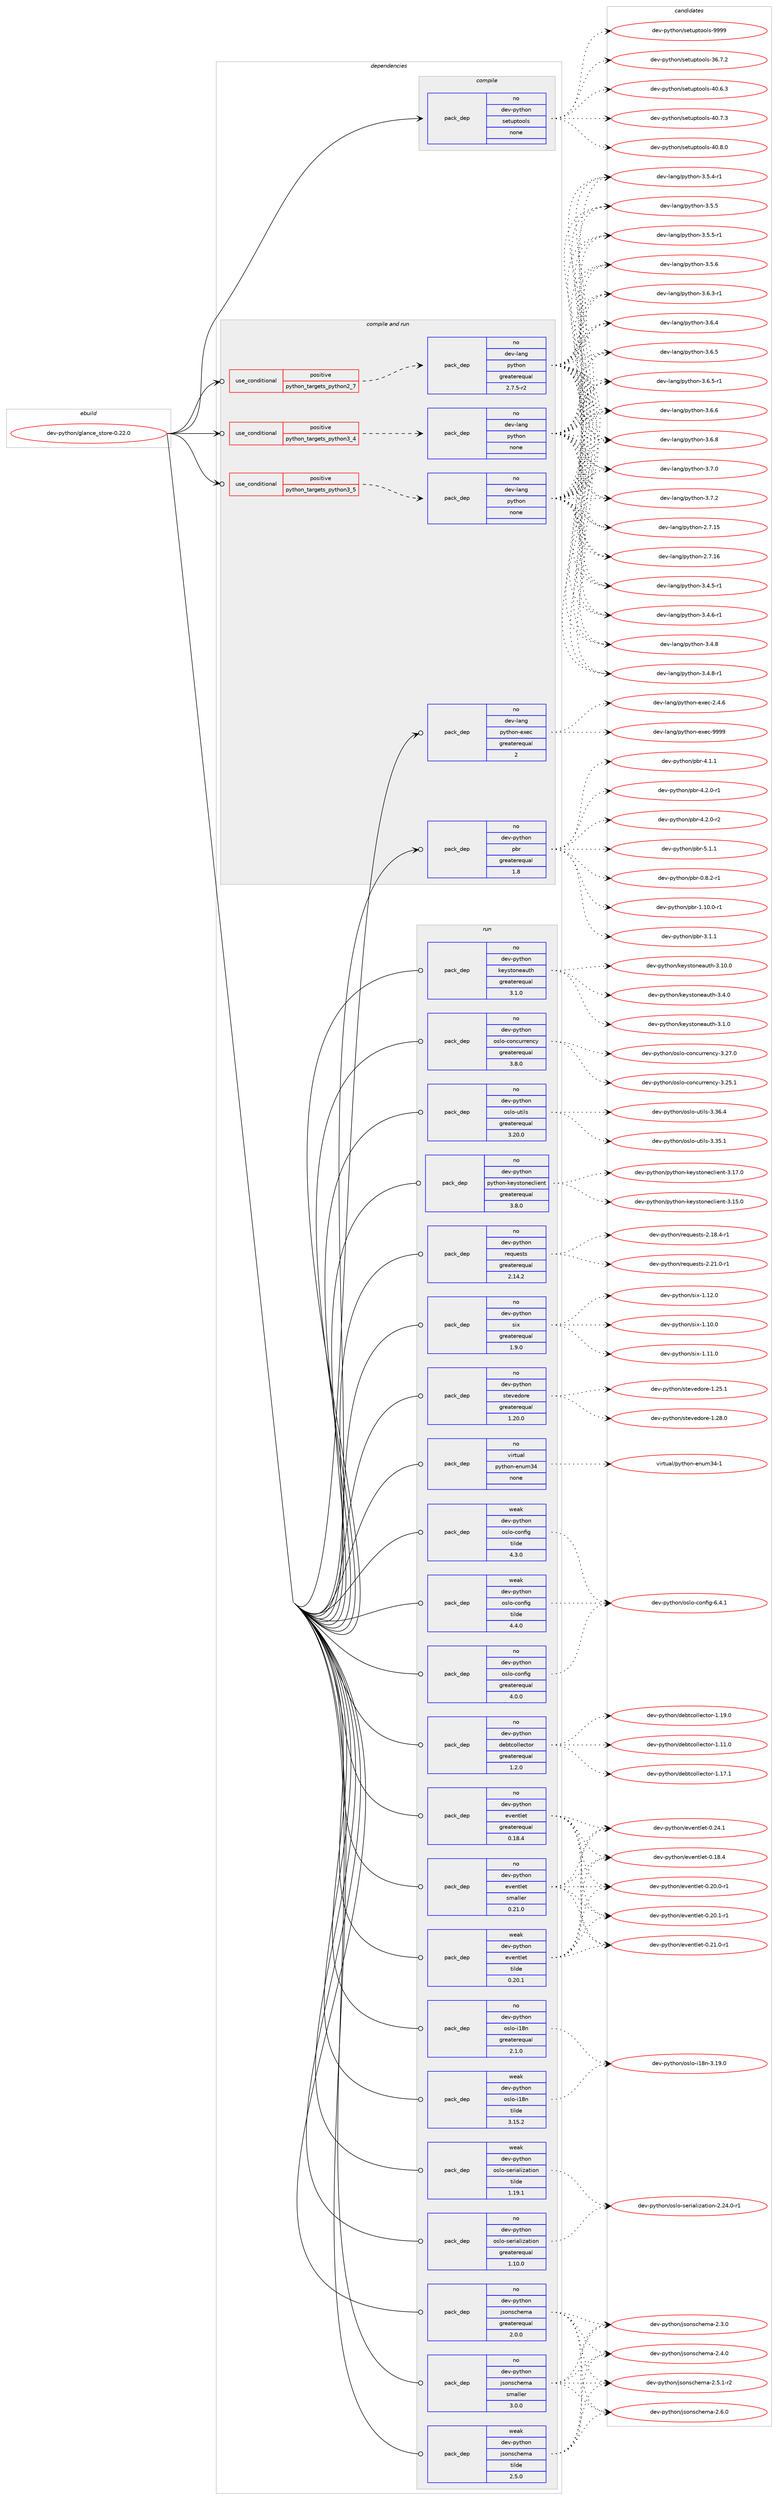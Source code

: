 digraph prolog {

# *************
# Graph options
# *************

newrank=true;
concentrate=true;
compound=true;
graph [rankdir=LR,fontname=Helvetica,fontsize=10,ranksep=1.5];#, ranksep=2.5, nodesep=0.2];
edge  [arrowhead=vee];
node  [fontname=Helvetica,fontsize=10];

# **********
# The ebuild
# **********

subgraph cluster_leftcol {
color=gray;
rank=same;
label=<<i>ebuild</i>>;
id [label="dev-python/glance_store-0.22.0", color=red, width=4, href="../dev-python/glance_store-0.22.0.svg"];
}

# ****************
# The dependencies
# ****************

subgraph cluster_midcol {
color=gray;
label=<<i>dependencies</i>>;
subgraph cluster_compile {
fillcolor="#eeeeee";
style=filled;
label=<<i>compile</i>>;
subgraph pack1013030 {
dependency1411280 [label=<<TABLE BORDER="0" CELLBORDER="1" CELLSPACING="0" CELLPADDING="4" WIDTH="220"><TR><TD ROWSPAN="6" CELLPADDING="30">pack_dep</TD></TR><TR><TD WIDTH="110">no</TD></TR><TR><TD>dev-python</TD></TR><TR><TD>setuptools</TD></TR><TR><TD>none</TD></TR><TR><TD></TD></TR></TABLE>>, shape=none, color=blue];
}
id:e -> dependency1411280:w [weight=20,style="solid",arrowhead="vee"];
}
subgraph cluster_compileandrun {
fillcolor="#eeeeee";
style=filled;
label=<<i>compile and run</i>>;
subgraph cond374991 {
dependency1411281 [label=<<TABLE BORDER="0" CELLBORDER="1" CELLSPACING="0" CELLPADDING="4"><TR><TD ROWSPAN="3" CELLPADDING="10">use_conditional</TD></TR><TR><TD>positive</TD></TR><TR><TD>python_targets_python2_7</TD></TR></TABLE>>, shape=none, color=red];
subgraph pack1013031 {
dependency1411282 [label=<<TABLE BORDER="0" CELLBORDER="1" CELLSPACING="0" CELLPADDING="4" WIDTH="220"><TR><TD ROWSPAN="6" CELLPADDING="30">pack_dep</TD></TR><TR><TD WIDTH="110">no</TD></TR><TR><TD>dev-lang</TD></TR><TR><TD>python</TD></TR><TR><TD>greaterequal</TD></TR><TR><TD>2.7.5-r2</TD></TR></TABLE>>, shape=none, color=blue];
}
dependency1411281:e -> dependency1411282:w [weight=20,style="dashed",arrowhead="vee"];
}
id:e -> dependency1411281:w [weight=20,style="solid",arrowhead="odotvee"];
subgraph cond374992 {
dependency1411283 [label=<<TABLE BORDER="0" CELLBORDER="1" CELLSPACING="0" CELLPADDING="4"><TR><TD ROWSPAN="3" CELLPADDING="10">use_conditional</TD></TR><TR><TD>positive</TD></TR><TR><TD>python_targets_python3_4</TD></TR></TABLE>>, shape=none, color=red];
subgraph pack1013032 {
dependency1411284 [label=<<TABLE BORDER="0" CELLBORDER="1" CELLSPACING="0" CELLPADDING="4" WIDTH="220"><TR><TD ROWSPAN="6" CELLPADDING="30">pack_dep</TD></TR><TR><TD WIDTH="110">no</TD></TR><TR><TD>dev-lang</TD></TR><TR><TD>python</TD></TR><TR><TD>none</TD></TR><TR><TD></TD></TR></TABLE>>, shape=none, color=blue];
}
dependency1411283:e -> dependency1411284:w [weight=20,style="dashed",arrowhead="vee"];
}
id:e -> dependency1411283:w [weight=20,style="solid",arrowhead="odotvee"];
subgraph cond374993 {
dependency1411285 [label=<<TABLE BORDER="0" CELLBORDER="1" CELLSPACING="0" CELLPADDING="4"><TR><TD ROWSPAN="3" CELLPADDING="10">use_conditional</TD></TR><TR><TD>positive</TD></TR><TR><TD>python_targets_python3_5</TD></TR></TABLE>>, shape=none, color=red];
subgraph pack1013033 {
dependency1411286 [label=<<TABLE BORDER="0" CELLBORDER="1" CELLSPACING="0" CELLPADDING="4" WIDTH="220"><TR><TD ROWSPAN="6" CELLPADDING="30">pack_dep</TD></TR><TR><TD WIDTH="110">no</TD></TR><TR><TD>dev-lang</TD></TR><TR><TD>python</TD></TR><TR><TD>none</TD></TR><TR><TD></TD></TR></TABLE>>, shape=none, color=blue];
}
dependency1411285:e -> dependency1411286:w [weight=20,style="dashed",arrowhead="vee"];
}
id:e -> dependency1411285:w [weight=20,style="solid",arrowhead="odotvee"];
subgraph pack1013034 {
dependency1411287 [label=<<TABLE BORDER="0" CELLBORDER="1" CELLSPACING="0" CELLPADDING="4" WIDTH="220"><TR><TD ROWSPAN="6" CELLPADDING="30">pack_dep</TD></TR><TR><TD WIDTH="110">no</TD></TR><TR><TD>dev-lang</TD></TR><TR><TD>python-exec</TD></TR><TR><TD>greaterequal</TD></TR><TR><TD>2</TD></TR></TABLE>>, shape=none, color=blue];
}
id:e -> dependency1411287:w [weight=20,style="solid",arrowhead="odotvee"];
subgraph pack1013035 {
dependency1411288 [label=<<TABLE BORDER="0" CELLBORDER="1" CELLSPACING="0" CELLPADDING="4" WIDTH="220"><TR><TD ROWSPAN="6" CELLPADDING="30">pack_dep</TD></TR><TR><TD WIDTH="110">no</TD></TR><TR><TD>dev-python</TD></TR><TR><TD>pbr</TD></TR><TR><TD>greaterequal</TD></TR><TR><TD>1.8</TD></TR></TABLE>>, shape=none, color=blue];
}
id:e -> dependency1411288:w [weight=20,style="solid",arrowhead="odotvee"];
}
subgraph cluster_run {
fillcolor="#eeeeee";
style=filled;
label=<<i>run</i>>;
subgraph pack1013036 {
dependency1411289 [label=<<TABLE BORDER="0" CELLBORDER="1" CELLSPACING="0" CELLPADDING="4" WIDTH="220"><TR><TD ROWSPAN="6" CELLPADDING="30">pack_dep</TD></TR><TR><TD WIDTH="110">no</TD></TR><TR><TD>dev-python</TD></TR><TR><TD>debtcollector</TD></TR><TR><TD>greaterequal</TD></TR><TR><TD>1.2.0</TD></TR></TABLE>>, shape=none, color=blue];
}
id:e -> dependency1411289:w [weight=20,style="solid",arrowhead="odot"];
subgraph pack1013037 {
dependency1411290 [label=<<TABLE BORDER="0" CELLBORDER="1" CELLSPACING="0" CELLPADDING="4" WIDTH="220"><TR><TD ROWSPAN="6" CELLPADDING="30">pack_dep</TD></TR><TR><TD WIDTH="110">no</TD></TR><TR><TD>dev-python</TD></TR><TR><TD>eventlet</TD></TR><TR><TD>greaterequal</TD></TR><TR><TD>0.18.4</TD></TR></TABLE>>, shape=none, color=blue];
}
id:e -> dependency1411290:w [weight=20,style="solid",arrowhead="odot"];
subgraph pack1013038 {
dependency1411291 [label=<<TABLE BORDER="0" CELLBORDER="1" CELLSPACING="0" CELLPADDING="4" WIDTH="220"><TR><TD ROWSPAN="6" CELLPADDING="30">pack_dep</TD></TR><TR><TD WIDTH="110">no</TD></TR><TR><TD>dev-python</TD></TR><TR><TD>eventlet</TD></TR><TR><TD>smaller</TD></TR><TR><TD>0.21.0</TD></TR></TABLE>>, shape=none, color=blue];
}
id:e -> dependency1411291:w [weight=20,style="solid",arrowhead="odot"];
subgraph pack1013039 {
dependency1411292 [label=<<TABLE BORDER="0" CELLBORDER="1" CELLSPACING="0" CELLPADDING="4" WIDTH="220"><TR><TD ROWSPAN="6" CELLPADDING="30">pack_dep</TD></TR><TR><TD WIDTH="110">no</TD></TR><TR><TD>dev-python</TD></TR><TR><TD>jsonschema</TD></TR><TR><TD>greaterequal</TD></TR><TR><TD>2.0.0</TD></TR></TABLE>>, shape=none, color=blue];
}
id:e -> dependency1411292:w [weight=20,style="solid",arrowhead="odot"];
subgraph pack1013040 {
dependency1411293 [label=<<TABLE BORDER="0" CELLBORDER="1" CELLSPACING="0" CELLPADDING="4" WIDTH="220"><TR><TD ROWSPAN="6" CELLPADDING="30">pack_dep</TD></TR><TR><TD WIDTH="110">no</TD></TR><TR><TD>dev-python</TD></TR><TR><TD>jsonschema</TD></TR><TR><TD>smaller</TD></TR><TR><TD>3.0.0</TD></TR></TABLE>>, shape=none, color=blue];
}
id:e -> dependency1411293:w [weight=20,style="solid",arrowhead="odot"];
subgraph pack1013041 {
dependency1411294 [label=<<TABLE BORDER="0" CELLBORDER="1" CELLSPACING="0" CELLPADDING="4" WIDTH="220"><TR><TD ROWSPAN="6" CELLPADDING="30">pack_dep</TD></TR><TR><TD WIDTH="110">no</TD></TR><TR><TD>dev-python</TD></TR><TR><TD>keystoneauth</TD></TR><TR><TD>greaterequal</TD></TR><TR><TD>3.1.0</TD></TR></TABLE>>, shape=none, color=blue];
}
id:e -> dependency1411294:w [weight=20,style="solid",arrowhead="odot"];
subgraph pack1013042 {
dependency1411295 [label=<<TABLE BORDER="0" CELLBORDER="1" CELLSPACING="0" CELLPADDING="4" WIDTH="220"><TR><TD ROWSPAN="6" CELLPADDING="30">pack_dep</TD></TR><TR><TD WIDTH="110">no</TD></TR><TR><TD>dev-python</TD></TR><TR><TD>oslo-concurrency</TD></TR><TR><TD>greaterequal</TD></TR><TR><TD>3.8.0</TD></TR></TABLE>>, shape=none, color=blue];
}
id:e -> dependency1411295:w [weight=20,style="solid",arrowhead="odot"];
subgraph pack1013043 {
dependency1411296 [label=<<TABLE BORDER="0" CELLBORDER="1" CELLSPACING="0" CELLPADDING="4" WIDTH="220"><TR><TD ROWSPAN="6" CELLPADDING="30">pack_dep</TD></TR><TR><TD WIDTH="110">no</TD></TR><TR><TD>dev-python</TD></TR><TR><TD>oslo-config</TD></TR><TR><TD>greaterequal</TD></TR><TR><TD>4.0.0</TD></TR></TABLE>>, shape=none, color=blue];
}
id:e -> dependency1411296:w [weight=20,style="solid",arrowhead="odot"];
subgraph pack1013044 {
dependency1411297 [label=<<TABLE BORDER="0" CELLBORDER="1" CELLSPACING="0" CELLPADDING="4" WIDTH="220"><TR><TD ROWSPAN="6" CELLPADDING="30">pack_dep</TD></TR><TR><TD WIDTH="110">no</TD></TR><TR><TD>dev-python</TD></TR><TR><TD>oslo-i18n</TD></TR><TR><TD>greaterequal</TD></TR><TR><TD>2.1.0</TD></TR></TABLE>>, shape=none, color=blue];
}
id:e -> dependency1411297:w [weight=20,style="solid",arrowhead="odot"];
subgraph pack1013045 {
dependency1411298 [label=<<TABLE BORDER="0" CELLBORDER="1" CELLSPACING="0" CELLPADDING="4" WIDTH="220"><TR><TD ROWSPAN="6" CELLPADDING="30">pack_dep</TD></TR><TR><TD WIDTH="110">no</TD></TR><TR><TD>dev-python</TD></TR><TR><TD>oslo-serialization</TD></TR><TR><TD>greaterequal</TD></TR><TR><TD>1.10.0</TD></TR></TABLE>>, shape=none, color=blue];
}
id:e -> dependency1411298:w [weight=20,style="solid",arrowhead="odot"];
subgraph pack1013046 {
dependency1411299 [label=<<TABLE BORDER="0" CELLBORDER="1" CELLSPACING="0" CELLPADDING="4" WIDTH="220"><TR><TD ROWSPAN="6" CELLPADDING="30">pack_dep</TD></TR><TR><TD WIDTH="110">no</TD></TR><TR><TD>dev-python</TD></TR><TR><TD>oslo-utils</TD></TR><TR><TD>greaterequal</TD></TR><TR><TD>3.20.0</TD></TR></TABLE>>, shape=none, color=blue];
}
id:e -> dependency1411299:w [weight=20,style="solid",arrowhead="odot"];
subgraph pack1013047 {
dependency1411300 [label=<<TABLE BORDER="0" CELLBORDER="1" CELLSPACING="0" CELLPADDING="4" WIDTH="220"><TR><TD ROWSPAN="6" CELLPADDING="30">pack_dep</TD></TR><TR><TD WIDTH="110">no</TD></TR><TR><TD>dev-python</TD></TR><TR><TD>python-keystoneclient</TD></TR><TR><TD>greaterequal</TD></TR><TR><TD>3.8.0</TD></TR></TABLE>>, shape=none, color=blue];
}
id:e -> dependency1411300:w [weight=20,style="solid",arrowhead="odot"];
subgraph pack1013048 {
dependency1411301 [label=<<TABLE BORDER="0" CELLBORDER="1" CELLSPACING="0" CELLPADDING="4" WIDTH="220"><TR><TD ROWSPAN="6" CELLPADDING="30">pack_dep</TD></TR><TR><TD WIDTH="110">no</TD></TR><TR><TD>dev-python</TD></TR><TR><TD>requests</TD></TR><TR><TD>greaterequal</TD></TR><TR><TD>2.14.2</TD></TR></TABLE>>, shape=none, color=blue];
}
id:e -> dependency1411301:w [weight=20,style="solid",arrowhead="odot"];
subgraph pack1013049 {
dependency1411302 [label=<<TABLE BORDER="0" CELLBORDER="1" CELLSPACING="0" CELLPADDING="4" WIDTH="220"><TR><TD ROWSPAN="6" CELLPADDING="30">pack_dep</TD></TR><TR><TD WIDTH="110">no</TD></TR><TR><TD>dev-python</TD></TR><TR><TD>six</TD></TR><TR><TD>greaterequal</TD></TR><TR><TD>1.9.0</TD></TR></TABLE>>, shape=none, color=blue];
}
id:e -> dependency1411302:w [weight=20,style="solid",arrowhead="odot"];
subgraph pack1013050 {
dependency1411303 [label=<<TABLE BORDER="0" CELLBORDER="1" CELLSPACING="0" CELLPADDING="4" WIDTH="220"><TR><TD ROWSPAN="6" CELLPADDING="30">pack_dep</TD></TR><TR><TD WIDTH="110">no</TD></TR><TR><TD>dev-python</TD></TR><TR><TD>stevedore</TD></TR><TR><TD>greaterequal</TD></TR><TR><TD>1.20.0</TD></TR></TABLE>>, shape=none, color=blue];
}
id:e -> dependency1411303:w [weight=20,style="solid",arrowhead="odot"];
subgraph pack1013051 {
dependency1411304 [label=<<TABLE BORDER="0" CELLBORDER="1" CELLSPACING="0" CELLPADDING="4" WIDTH="220"><TR><TD ROWSPAN="6" CELLPADDING="30">pack_dep</TD></TR><TR><TD WIDTH="110">no</TD></TR><TR><TD>virtual</TD></TR><TR><TD>python-enum34</TD></TR><TR><TD>none</TD></TR><TR><TD></TD></TR></TABLE>>, shape=none, color=blue];
}
id:e -> dependency1411304:w [weight=20,style="solid",arrowhead="odot"];
subgraph pack1013052 {
dependency1411305 [label=<<TABLE BORDER="0" CELLBORDER="1" CELLSPACING="0" CELLPADDING="4" WIDTH="220"><TR><TD ROWSPAN="6" CELLPADDING="30">pack_dep</TD></TR><TR><TD WIDTH="110">weak</TD></TR><TR><TD>dev-python</TD></TR><TR><TD>eventlet</TD></TR><TR><TD>tilde</TD></TR><TR><TD>0.20.1</TD></TR></TABLE>>, shape=none, color=blue];
}
id:e -> dependency1411305:w [weight=20,style="solid",arrowhead="odot"];
subgraph pack1013053 {
dependency1411306 [label=<<TABLE BORDER="0" CELLBORDER="1" CELLSPACING="0" CELLPADDING="4" WIDTH="220"><TR><TD ROWSPAN="6" CELLPADDING="30">pack_dep</TD></TR><TR><TD WIDTH="110">weak</TD></TR><TR><TD>dev-python</TD></TR><TR><TD>jsonschema</TD></TR><TR><TD>tilde</TD></TR><TR><TD>2.5.0</TD></TR></TABLE>>, shape=none, color=blue];
}
id:e -> dependency1411306:w [weight=20,style="solid",arrowhead="odot"];
subgraph pack1013054 {
dependency1411307 [label=<<TABLE BORDER="0" CELLBORDER="1" CELLSPACING="0" CELLPADDING="4" WIDTH="220"><TR><TD ROWSPAN="6" CELLPADDING="30">pack_dep</TD></TR><TR><TD WIDTH="110">weak</TD></TR><TR><TD>dev-python</TD></TR><TR><TD>oslo-config</TD></TR><TR><TD>tilde</TD></TR><TR><TD>4.3.0</TD></TR></TABLE>>, shape=none, color=blue];
}
id:e -> dependency1411307:w [weight=20,style="solid",arrowhead="odot"];
subgraph pack1013055 {
dependency1411308 [label=<<TABLE BORDER="0" CELLBORDER="1" CELLSPACING="0" CELLPADDING="4" WIDTH="220"><TR><TD ROWSPAN="6" CELLPADDING="30">pack_dep</TD></TR><TR><TD WIDTH="110">weak</TD></TR><TR><TD>dev-python</TD></TR><TR><TD>oslo-config</TD></TR><TR><TD>tilde</TD></TR><TR><TD>4.4.0</TD></TR></TABLE>>, shape=none, color=blue];
}
id:e -> dependency1411308:w [weight=20,style="solid",arrowhead="odot"];
subgraph pack1013056 {
dependency1411309 [label=<<TABLE BORDER="0" CELLBORDER="1" CELLSPACING="0" CELLPADDING="4" WIDTH="220"><TR><TD ROWSPAN="6" CELLPADDING="30">pack_dep</TD></TR><TR><TD WIDTH="110">weak</TD></TR><TR><TD>dev-python</TD></TR><TR><TD>oslo-i18n</TD></TR><TR><TD>tilde</TD></TR><TR><TD>3.15.2</TD></TR></TABLE>>, shape=none, color=blue];
}
id:e -> dependency1411309:w [weight=20,style="solid",arrowhead="odot"];
subgraph pack1013057 {
dependency1411310 [label=<<TABLE BORDER="0" CELLBORDER="1" CELLSPACING="0" CELLPADDING="4" WIDTH="220"><TR><TD ROWSPAN="6" CELLPADDING="30">pack_dep</TD></TR><TR><TD WIDTH="110">weak</TD></TR><TR><TD>dev-python</TD></TR><TR><TD>oslo-serialization</TD></TR><TR><TD>tilde</TD></TR><TR><TD>1.19.1</TD></TR></TABLE>>, shape=none, color=blue];
}
id:e -> dependency1411310:w [weight=20,style="solid",arrowhead="odot"];
}
}

# **************
# The candidates
# **************

subgraph cluster_choices {
rank=same;
color=gray;
label=<<i>candidates</i>>;

subgraph choice1013030 {
color=black;
nodesep=1;
choice100101118451121211161041111104711510111611711211611111110811545515446554650 [label="dev-python/setuptools-36.7.2", color=red, width=4,href="../dev-python/setuptools-36.7.2.svg"];
choice100101118451121211161041111104711510111611711211611111110811545524846544651 [label="dev-python/setuptools-40.6.3", color=red, width=4,href="../dev-python/setuptools-40.6.3.svg"];
choice100101118451121211161041111104711510111611711211611111110811545524846554651 [label="dev-python/setuptools-40.7.3", color=red, width=4,href="../dev-python/setuptools-40.7.3.svg"];
choice100101118451121211161041111104711510111611711211611111110811545524846564648 [label="dev-python/setuptools-40.8.0", color=red, width=4,href="../dev-python/setuptools-40.8.0.svg"];
choice10010111845112121116104111110471151011161171121161111111081154557575757 [label="dev-python/setuptools-9999", color=red, width=4,href="../dev-python/setuptools-9999.svg"];
dependency1411280:e -> choice100101118451121211161041111104711510111611711211611111110811545515446554650:w [style=dotted,weight="100"];
dependency1411280:e -> choice100101118451121211161041111104711510111611711211611111110811545524846544651:w [style=dotted,weight="100"];
dependency1411280:e -> choice100101118451121211161041111104711510111611711211611111110811545524846554651:w [style=dotted,weight="100"];
dependency1411280:e -> choice100101118451121211161041111104711510111611711211611111110811545524846564648:w [style=dotted,weight="100"];
dependency1411280:e -> choice10010111845112121116104111110471151011161171121161111111081154557575757:w [style=dotted,weight="100"];
}
subgraph choice1013031 {
color=black;
nodesep=1;
choice10010111845108971101034711212111610411111045504655464953 [label="dev-lang/python-2.7.15", color=red, width=4,href="../dev-lang/python-2.7.15.svg"];
choice10010111845108971101034711212111610411111045504655464954 [label="dev-lang/python-2.7.16", color=red, width=4,href="../dev-lang/python-2.7.16.svg"];
choice1001011184510897110103471121211161041111104551465246534511449 [label="dev-lang/python-3.4.5-r1", color=red, width=4,href="../dev-lang/python-3.4.5-r1.svg"];
choice1001011184510897110103471121211161041111104551465246544511449 [label="dev-lang/python-3.4.6-r1", color=red, width=4,href="../dev-lang/python-3.4.6-r1.svg"];
choice100101118451089711010347112121116104111110455146524656 [label="dev-lang/python-3.4.8", color=red, width=4,href="../dev-lang/python-3.4.8.svg"];
choice1001011184510897110103471121211161041111104551465246564511449 [label="dev-lang/python-3.4.8-r1", color=red, width=4,href="../dev-lang/python-3.4.8-r1.svg"];
choice1001011184510897110103471121211161041111104551465346524511449 [label="dev-lang/python-3.5.4-r1", color=red, width=4,href="../dev-lang/python-3.5.4-r1.svg"];
choice100101118451089711010347112121116104111110455146534653 [label="dev-lang/python-3.5.5", color=red, width=4,href="../dev-lang/python-3.5.5.svg"];
choice1001011184510897110103471121211161041111104551465346534511449 [label="dev-lang/python-3.5.5-r1", color=red, width=4,href="../dev-lang/python-3.5.5-r1.svg"];
choice100101118451089711010347112121116104111110455146534654 [label="dev-lang/python-3.5.6", color=red, width=4,href="../dev-lang/python-3.5.6.svg"];
choice1001011184510897110103471121211161041111104551465446514511449 [label="dev-lang/python-3.6.3-r1", color=red, width=4,href="../dev-lang/python-3.6.3-r1.svg"];
choice100101118451089711010347112121116104111110455146544652 [label="dev-lang/python-3.6.4", color=red, width=4,href="../dev-lang/python-3.6.4.svg"];
choice100101118451089711010347112121116104111110455146544653 [label="dev-lang/python-3.6.5", color=red, width=4,href="../dev-lang/python-3.6.5.svg"];
choice1001011184510897110103471121211161041111104551465446534511449 [label="dev-lang/python-3.6.5-r1", color=red, width=4,href="../dev-lang/python-3.6.5-r1.svg"];
choice100101118451089711010347112121116104111110455146544654 [label="dev-lang/python-3.6.6", color=red, width=4,href="../dev-lang/python-3.6.6.svg"];
choice100101118451089711010347112121116104111110455146544656 [label="dev-lang/python-3.6.8", color=red, width=4,href="../dev-lang/python-3.6.8.svg"];
choice100101118451089711010347112121116104111110455146554648 [label="dev-lang/python-3.7.0", color=red, width=4,href="../dev-lang/python-3.7.0.svg"];
choice100101118451089711010347112121116104111110455146554650 [label="dev-lang/python-3.7.2", color=red, width=4,href="../dev-lang/python-3.7.2.svg"];
dependency1411282:e -> choice10010111845108971101034711212111610411111045504655464953:w [style=dotted,weight="100"];
dependency1411282:e -> choice10010111845108971101034711212111610411111045504655464954:w [style=dotted,weight="100"];
dependency1411282:e -> choice1001011184510897110103471121211161041111104551465246534511449:w [style=dotted,weight="100"];
dependency1411282:e -> choice1001011184510897110103471121211161041111104551465246544511449:w [style=dotted,weight="100"];
dependency1411282:e -> choice100101118451089711010347112121116104111110455146524656:w [style=dotted,weight="100"];
dependency1411282:e -> choice1001011184510897110103471121211161041111104551465246564511449:w [style=dotted,weight="100"];
dependency1411282:e -> choice1001011184510897110103471121211161041111104551465346524511449:w [style=dotted,weight="100"];
dependency1411282:e -> choice100101118451089711010347112121116104111110455146534653:w [style=dotted,weight="100"];
dependency1411282:e -> choice1001011184510897110103471121211161041111104551465346534511449:w [style=dotted,weight="100"];
dependency1411282:e -> choice100101118451089711010347112121116104111110455146534654:w [style=dotted,weight="100"];
dependency1411282:e -> choice1001011184510897110103471121211161041111104551465446514511449:w [style=dotted,weight="100"];
dependency1411282:e -> choice100101118451089711010347112121116104111110455146544652:w [style=dotted,weight="100"];
dependency1411282:e -> choice100101118451089711010347112121116104111110455146544653:w [style=dotted,weight="100"];
dependency1411282:e -> choice1001011184510897110103471121211161041111104551465446534511449:w [style=dotted,weight="100"];
dependency1411282:e -> choice100101118451089711010347112121116104111110455146544654:w [style=dotted,weight="100"];
dependency1411282:e -> choice100101118451089711010347112121116104111110455146544656:w [style=dotted,weight="100"];
dependency1411282:e -> choice100101118451089711010347112121116104111110455146554648:w [style=dotted,weight="100"];
dependency1411282:e -> choice100101118451089711010347112121116104111110455146554650:w [style=dotted,weight="100"];
}
subgraph choice1013032 {
color=black;
nodesep=1;
choice10010111845108971101034711212111610411111045504655464953 [label="dev-lang/python-2.7.15", color=red, width=4,href="../dev-lang/python-2.7.15.svg"];
choice10010111845108971101034711212111610411111045504655464954 [label="dev-lang/python-2.7.16", color=red, width=4,href="../dev-lang/python-2.7.16.svg"];
choice1001011184510897110103471121211161041111104551465246534511449 [label="dev-lang/python-3.4.5-r1", color=red, width=4,href="../dev-lang/python-3.4.5-r1.svg"];
choice1001011184510897110103471121211161041111104551465246544511449 [label="dev-lang/python-3.4.6-r1", color=red, width=4,href="../dev-lang/python-3.4.6-r1.svg"];
choice100101118451089711010347112121116104111110455146524656 [label="dev-lang/python-3.4.8", color=red, width=4,href="../dev-lang/python-3.4.8.svg"];
choice1001011184510897110103471121211161041111104551465246564511449 [label="dev-lang/python-3.4.8-r1", color=red, width=4,href="../dev-lang/python-3.4.8-r1.svg"];
choice1001011184510897110103471121211161041111104551465346524511449 [label="dev-lang/python-3.5.4-r1", color=red, width=4,href="../dev-lang/python-3.5.4-r1.svg"];
choice100101118451089711010347112121116104111110455146534653 [label="dev-lang/python-3.5.5", color=red, width=4,href="../dev-lang/python-3.5.5.svg"];
choice1001011184510897110103471121211161041111104551465346534511449 [label="dev-lang/python-3.5.5-r1", color=red, width=4,href="../dev-lang/python-3.5.5-r1.svg"];
choice100101118451089711010347112121116104111110455146534654 [label="dev-lang/python-3.5.6", color=red, width=4,href="../dev-lang/python-3.5.6.svg"];
choice1001011184510897110103471121211161041111104551465446514511449 [label="dev-lang/python-3.6.3-r1", color=red, width=4,href="../dev-lang/python-3.6.3-r1.svg"];
choice100101118451089711010347112121116104111110455146544652 [label="dev-lang/python-3.6.4", color=red, width=4,href="../dev-lang/python-3.6.4.svg"];
choice100101118451089711010347112121116104111110455146544653 [label="dev-lang/python-3.6.5", color=red, width=4,href="../dev-lang/python-3.6.5.svg"];
choice1001011184510897110103471121211161041111104551465446534511449 [label="dev-lang/python-3.6.5-r1", color=red, width=4,href="../dev-lang/python-3.6.5-r1.svg"];
choice100101118451089711010347112121116104111110455146544654 [label="dev-lang/python-3.6.6", color=red, width=4,href="../dev-lang/python-3.6.6.svg"];
choice100101118451089711010347112121116104111110455146544656 [label="dev-lang/python-3.6.8", color=red, width=4,href="../dev-lang/python-3.6.8.svg"];
choice100101118451089711010347112121116104111110455146554648 [label="dev-lang/python-3.7.0", color=red, width=4,href="../dev-lang/python-3.7.0.svg"];
choice100101118451089711010347112121116104111110455146554650 [label="dev-lang/python-3.7.2", color=red, width=4,href="../dev-lang/python-3.7.2.svg"];
dependency1411284:e -> choice10010111845108971101034711212111610411111045504655464953:w [style=dotted,weight="100"];
dependency1411284:e -> choice10010111845108971101034711212111610411111045504655464954:w [style=dotted,weight="100"];
dependency1411284:e -> choice1001011184510897110103471121211161041111104551465246534511449:w [style=dotted,weight="100"];
dependency1411284:e -> choice1001011184510897110103471121211161041111104551465246544511449:w [style=dotted,weight="100"];
dependency1411284:e -> choice100101118451089711010347112121116104111110455146524656:w [style=dotted,weight="100"];
dependency1411284:e -> choice1001011184510897110103471121211161041111104551465246564511449:w [style=dotted,weight="100"];
dependency1411284:e -> choice1001011184510897110103471121211161041111104551465346524511449:w [style=dotted,weight="100"];
dependency1411284:e -> choice100101118451089711010347112121116104111110455146534653:w [style=dotted,weight="100"];
dependency1411284:e -> choice1001011184510897110103471121211161041111104551465346534511449:w [style=dotted,weight="100"];
dependency1411284:e -> choice100101118451089711010347112121116104111110455146534654:w [style=dotted,weight="100"];
dependency1411284:e -> choice1001011184510897110103471121211161041111104551465446514511449:w [style=dotted,weight="100"];
dependency1411284:e -> choice100101118451089711010347112121116104111110455146544652:w [style=dotted,weight="100"];
dependency1411284:e -> choice100101118451089711010347112121116104111110455146544653:w [style=dotted,weight="100"];
dependency1411284:e -> choice1001011184510897110103471121211161041111104551465446534511449:w [style=dotted,weight="100"];
dependency1411284:e -> choice100101118451089711010347112121116104111110455146544654:w [style=dotted,weight="100"];
dependency1411284:e -> choice100101118451089711010347112121116104111110455146544656:w [style=dotted,weight="100"];
dependency1411284:e -> choice100101118451089711010347112121116104111110455146554648:w [style=dotted,weight="100"];
dependency1411284:e -> choice100101118451089711010347112121116104111110455146554650:w [style=dotted,weight="100"];
}
subgraph choice1013033 {
color=black;
nodesep=1;
choice10010111845108971101034711212111610411111045504655464953 [label="dev-lang/python-2.7.15", color=red, width=4,href="../dev-lang/python-2.7.15.svg"];
choice10010111845108971101034711212111610411111045504655464954 [label="dev-lang/python-2.7.16", color=red, width=4,href="../dev-lang/python-2.7.16.svg"];
choice1001011184510897110103471121211161041111104551465246534511449 [label="dev-lang/python-3.4.5-r1", color=red, width=4,href="../dev-lang/python-3.4.5-r1.svg"];
choice1001011184510897110103471121211161041111104551465246544511449 [label="dev-lang/python-3.4.6-r1", color=red, width=4,href="../dev-lang/python-3.4.6-r1.svg"];
choice100101118451089711010347112121116104111110455146524656 [label="dev-lang/python-3.4.8", color=red, width=4,href="../dev-lang/python-3.4.8.svg"];
choice1001011184510897110103471121211161041111104551465246564511449 [label="dev-lang/python-3.4.8-r1", color=red, width=4,href="../dev-lang/python-3.4.8-r1.svg"];
choice1001011184510897110103471121211161041111104551465346524511449 [label="dev-lang/python-3.5.4-r1", color=red, width=4,href="../dev-lang/python-3.5.4-r1.svg"];
choice100101118451089711010347112121116104111110455146534653 [label="dev-lang/python-3.5.5", color=red, width=4,href="../dev-lang/python-3.5.5.svg"];
choice1001011184510897110103471121211161041111104551465346534511449 [label="dev-lang/python-3.5.5-r1", color=red, width=4,href="../dev-lang/python-3.5.5-r1.svg"];
choice100101118451089711010347112121116104111110455146534654 [label="dev-lang/python-3.5.6", color=red, width=4,href="../dev-lang/python-3.5.6.svg"];
choice1001011184510897110103471121211161041111104551465446514511449 [label="dev-lang/python-3.6.3-r1", color=red, width=4,href="../dev-lang/python-3.6.3-r1.svg"];
choice100101118451089711010347112121116104111110455146544652 [label="dev-lang/python-3.6.4", color=red, width=4,href="../dev-lang/python-3.6.4.svg"];
choice100101118451089711010347112121116104111110455146544653 [label="dev-lang/python-3.6.5", color=red, width=4,href="../dev-lang/python-3.6.5.svg"];
choice1001011184510897110103471121211161041111104551465446534511449 [label="dev-lang/python-3.6.5-r1", color=red, width=4,href="../dev-lang/python-3.6.5-r1.svg"];
choice100101118451089711010347112121116104111110455146544654 [label="dev-lang/python-3.6.6", color=red, width=4,href="../dev-lang/python-3.6.6.svg"];
choice100101118451089711010347112121116104111110455146544656 [label="dev-lang/python-3.6.8", color=red, width=4,href="../dev-lang/python-3.6.8.svg"];
choice100101118451089711010347112121116104111110455146554648 [label="dev-lang/python-3.7.0", color=red, width=4,href="../dev-lang/python-3.7.0.svg"];
choice100101118451089711010347112121116104111110455146554650 [label="dev-lang/python-3.7.2", color=red, width=4,href="../dev-lang/python-3.7.2.svg"];
dependency1411286:e -> choice10010111845108971101034711212111610411111045504655464953:w [style=dotted,weight="100"];
dependency1411286:e -> choice10010111845108971101034711212111610411111045504655464954:w [style=dotted,weight="100"];
dependency1411286:e -> choice1001011184510897110103471121211161041111104551465246534511449:w [style=dotted,weight="100"];
dependency1411286:e -> choice1001011184510897110103471121211161041111104551465246544511449:w [style=dotted,weight="100"];
dependency1411286:e -> choice100101118451089711010347112121116104111110455146524656:w [style=dotted,weight="100"];
dependency1411286:e -> choice1001011184510897110103471121211161041111104551465246564511449:w [style=dotted,weight="100"];
dependency1411286:e -> choice1001011184510897110103471121211161041111104551465346524511449:w [style=dotted,weight="100"];
dependency1411286:e -> choice100101118451089711010347112121116104111110455146534653:w [style=dotted,weight="100"];
dependency1411286:e -> choice1001011184510897110103471121211161041111104551465346534511449:w [style=dotted,weight="100"];
dependency1411286:e -> choice100101118451089711010347112121116104111110455146534654:w [style=dotted,weight="100"];
dependency1411286:e -> choice1001011184510897110103471121211161041111104551465446514511449:w [style=dotted,weight="100"];
dependency1411286:e -> choice100101118451089711010347112121116104111110455146544652:w [style=dotted,weight="100"];
dependency1411286:e -> choice100101118451089711010347112121116104111110455146544653:w [style=dotted,weight="100"];
dependency1411286:e -> choice1001011184510897110103471121211161041111104551465446534511449:w [style=dotted,weight="100"];
dependency1411286:e -> choice100101118451089711010347112121116104111110455146544654:w [style=dotted,weight="100"];
dependency1411286:e -> choice100101118451089711010347112121116104111110455146544656:w [style=dotted,weight="100"];
dependency1411286:e -> choice100101118451089711010347112121116104111110455146554648:w [style=dotted,weight="100"];
dependency1411286:e -> choice100101118451089711010347112121116104111110455146554650:w [style=dotted,weight="100"];
}
subgraph choice1013034 {
color=black;
nodesep=1;
choice1001011184510897110103471121211161041111104510112010199455046524654 [label="dev-lang/python-exec-2.4.6", color=red, width=4,href="../dev-lang/python-exec-2.4.6.svg"];
choice10010111845108971101034711212111610411111045101120101994557575757 [label="dev-lang/python-exec-9999", color=red, width=4,href="../dev-lang/python-exec-9999.svg"];
dependency1411287:e -> choice1001011184510897110103471121211161041111104510112010199455046524654:w [style=dotted,weight="100"];
dependency1411287:e -> choice10010111845108971101034711212111610411111045101120101994557575757:w [style=dotted,weight="100"];
}
subgraph choice1013035 {
color=black;
nodesep=1;
choice1001011184511212111610411111047112981144548465646504511449 [label="dev-python/pbr-0.8.2-r1", color=red, width=4,href="../dev-python/pbr-0.8.2-r1.svg"];
choice100101118451121211161041111104711298114454946494846484511449 [label="dev-python/pbr-1.10.0-r1", color=red, width=4,href="../dev-python/pbr-1.10.0-r1.svg"];
choice100101118451121211161041111104711298114455146494649 [label="dev-python/pbr-3.1.1", color=red, width=4,href="../dev-python/pbr-3.1.1.svg"];
choice100101118451121211161041111104711298114455246494649 [label="dev-python/pbr-4.1.1", color=red, width=4,href="../dev-python/pbr-4.1.1.svg"];
choice1001011184511212111610411111047112981144552465046484511449 [label="dev-python/pbr-4.2.0-r1", color=red, width=4,href="../dev-python/pbr-4.2.0-r1.svg"];
choice1001011184511212111610411111047112981144552465046484511450 [label="dev-python/pbr-4.2.0-r2", color=red, width=4,href="../dev-python/pbr-4.2.0-r2.svg"];
choice100101118451121211161041111104711298114455346494649 [label="dev-python/pbr-5.1.1", color=red, width=4,href="../dev-python/pbr-5.1.1.svg"];
dependency1411288:e -> choice1001011184511212111610411111047112981144548465646504511449:w [style=dotted,weight="100"];
dependency1411288:e -> choice100101118451121211161041111104711298114454946494846484511449:w [style=dotted,weight="100"];
dependency1411288:e -> choice100101118451121211161041111104711298114455146494649:w [style=dotted,weight="100"];
dependency1411288:e -> choice100101118451121211161041111104711298114455246494649:w [style=dotted,weight="100"];
dependency1411288:e -> choice1001011184511212111610411111047112981144552465046484511449:w [style=dotted,weight="100"];
dependency1411288:e -> choice1001011184511212111610411111047112981144552465046484511450:w [style=dotted,weight="100"];
dependency1411288:e -> choice100101118451121211161041111104711298114455346494649:w [style=dotted,weight="100"];
}
subgraph choice1013036 {
color=black;
nodesep=1;
choice100101118451121211161041111104710010198116991111081081019911611111445494649494648 [label="dev-python/debtcollector-1.11.0", color=red, width=4,href="../dev-python/debtcollector-1.11.0.svg"];
choice100101118451121211161041111104710010198116991111081081019911611111445494649554649 [label="dev-python/debtcollector-1.17.1", color=red, width=4,href="../dev-python/debtcollector-1.17.1.svg"];
choice100101118451121211161041111104710010198116991111081081019911611111445494649574648 [label="dev-python/debtcollector-1.19.0", color=red, width=4,href="../dev-python/debtcollector-1.19.0.svg"];
dependency1411289:e -> choice100101118451121211161041111104710010198116991111081081019911611111445494649494648:w [style=dotted,weight="100"];
dependency1411289:e -> choice100101118451121211161041111104710010198116991111081081019911611111445494649554649:w [style=dotted,weight="100"];
dependency1411289:e -> choice100101118451121211161041111104710010198116991111081081019911611111445494649574648:w [style=dotted,weight="100"];
}
subgraph choice1013037 {
color=black;
nodesep=1;
choice100101118451121211161041111104710111810111011610810111645484649564652 [label="dev-python/eventlet-0.18.4", color=red, width=4,href="../dev-python/eventlet-0.18.4.svg"];
choice1001011184511212111610411111047101118101110116108101116454846504846484511449 [label="dev-python/eventlet-0.20.0-r1", color=red, width=4,href="../dev-python/eventlet-0.20.0-r1.svg"];
choice1001011184511212111610411111047101118101110116108101116454846504846494511449 [label="dev-python/eventlet-0.20.1-r1", color=red, width=4,href="../dev-python/eventlet-0.20.1-r1.svg"];
choice1001011184511212111610411111047101118101110116108101116454846504946484511449 [label="dev-python/eventlet-0.21.0-r1", color=red, width=4,href="../dev-python/eventlet-0.21.0-r1.svg"];
choice100101118451121211161041111104710111810111011610810111645484650524649 [label="dev-python/eventlet-0.24.1", color=red, width=4,href="../dev-python/eventlet-0.24.1.svg"];
dependency1411290:e -> choice100101118451121211161041111104710111810111011610810111645484649564652:w [style=dotted,weight="100"];
dependency1411290:e -> choice1001011184511212111610411111047101118101110116108101116454846504846484511449:w [style=dotted,weight="100"];
dependency1411290:e -> choice1001011184511212111610411111047101118101110116108101116454846504846494511449:w [style=dotted,weight="100"];
dependency1411290:e -> choice1001011184511212111610411111047101118101110116108101116454846504946484511449:w [style=dotted,weight="100"];
dependency1411290:e -> choice100101118451121211161041111104710111810111011610810111645484650524649:w [style=dotted,weight="100"];
}
subgraph choice1013038 {
color=black;
nodesep=1;
choice100101118451121211161041111104710111810111011610810111645484649564652 [label="dev-python/eventlet-0.18.4", color=red, width=4,href="../dev-python/eventlet-0.18.4.svg"];
choice1001011184511212111610411111047101118101110116108101116454846504846484511449 [label="dev-python/eventlet-0.20.0-r1", color=red, width=4,href="../dev-python/eventlet-0.20.0-r1.svg"];
choice1001011184511212111610411111047101118101110116108101116454846504846494511449 [label="dev-python/eventlet-0.20.1-r1", color=red, width=4,href="../dev-python/eventlet-0.20.1-r1.svg"];
choice1001011184511212111610411111047101118101110116108101116454846504946484511449 [label="dev-python/eventlet-0.21.0-r1", color=red, width=4,href="../dev-python/eventlet-0.21.0-r1.svg"];
choice100101118451121211161041111104710111810111011610810111645484650524649 [label="dev-python/eventlet-0.24.1", color=red, width=4,href="../dev-python/eventlet-0.24.1.svg"];
dependency1411291:e -> choice100101118451121211161041111104710111810111011610810111645484649564652:w [style=dotted,weight="100"];
dependency1411291:e -> choice1001011184511212111610411111047101118101110116108101116454846504846484511449:w [style=dotted,weight="100"];
dependency1411291:e -> choice1001011184511212111610411111047101118101110116108101116454846504846494511449:w [style=dotted,weight="100"];
dependency1411291:e -> choice1001011184511212111610411111047101118101110116108101116454846504946484511449:w [style=dotted,weight="100"];
dependency1411291:e -> choice100101118451121211161041111104710111810111011610810111645484650524649:w [style=dotted,weight="100"];
}
subgraph choice1013039 {
color=black;
nodesep=1;
choice10010111845112121116104111110471061151111101159910410110997455046514648 [label="dev-python/jsonschema-2.3.0", color=red, width=4,href="../dev-python/jsonschema-2.3.0.svg"];
choice10010111845112121116104111110471061151111101159910410110997455046524648 [label="dev-python/jsonschema-2.4.0", color=red, width=4,href="../dev-python/jsonschema-2.4.0.svg"];
choice100101118451121211161041111104710611511111011599104101109974550465346494511450 [label="dev-python/jsonschema-2.5.1-r2", color=red, width=4,href="../dev-python/jsonschema-2.5.1-r2.svg"];
choice10010111845112121116104111110471061151111101159910410110997455046544648 [label="dev-python/jsonschema-2.6.0", color=red, width=4,href="../dev-python/jsonschema-2.6.0.svg"];
dependency1411292:e -> choice10010111845112121116104111110471061151111101159910410110997455046514648:w [style=dotted,weight="100"];
dependency1411292:e -> choice10010111845112121116104111110471061151111101159910410110997455046524648:w [style=dotted,weight="100"];
dependency1411292:e -> choice100101118451121211161041111104710611511111011599104101109974550465346494511450:w [style=dotted,weight="100"];
dependency1411292:e -> choice10010111845112121116104111110471061151111101159910410110997455046544648:w [style=dotted,weight="100"];
}
subgraph choice1013040 {
color=black;
nodesep=1;
choice10010111845112121116104111110471061151111101159910410110997455046514648 [label="dev-python/jsonschema-2.3.0", color=red, width=4,href="../dev-python/jsonschema-2.3.0.svg"];
choice10010111845112121116104111110471061151111101159910410110997455046524648 [label="dev-python/jsonschema-2.4.0", color=red, width=4,href="../dev-python/jsonschema-2.4.0.svg"];
choice100101118451121211161041111104710611511111011599104101109974550465346494511450 [label="dev-python/jsonschema-2.5.1-r2", color=red, width=4,href="../dev-python/jsonschema-2.5.1-r2.svg"];
choice10010111845112121116104111110471061151111101159910410110997455046544648 [label="dev-python/jsonschema-2.6.0", color=red, width=4,href="../dev-python/jsonschema-2.6.0.svg"];
dependency1411293:e -> choice10010111845112121116104111110471061151111101159910410110997455046514648:w [style=dotted,weight="100"];
dependency1411293:e -> choice10010111845112121116104111110471061151111101159910410110997455046524648:w [style=dotted,weight="100"];
dependency1411293:e -> choice100101118451121211161041111104710611511111011599104101109974550465346494511450:w [style=dotted,weight="100"];
dependency1411293:e -> choice10010111845112121116104111110471061151111101159910410110997455046544648:w [style=dotted,weight="100"];
}
subgraph choice1013041 {
color=black;
nodesep=1;
choice100101118451121211161041111104710710112111511611111010197117116104455146494648 [label="dev-python/keystoneauth-3.1.0", color=red, width=4,href="../dev-python/keystoneauth-3.1.0.svg"];
choice10010111845112121116104111110471071011211151161111101019711711610445514649484648 [label="dev-python/keystoneauth-3.10.0", color=red, width=4,href="../dev-python/keystoneauth-3.10.0.svg"];
choice100101118451121211161041111104710710112111511611111010197117116104455146524648 [label="dev-python/keystoneauth-3.4.0", color=red, width=4,href="../dev-python/keystoneauth-3.4.0.svg"];
dependency1411294:e -> choice100101118451121211161041111104710710112111511611111010197117116104455146494648:w [style=dotted,weight="100"];
dependency1411294:e -> choice10010111845112121116104111110471071011211151161111101019711711610445514649484648:w [style=dotted,weight="100"];
dependency1411294:e -> choice100101118451121211161041111104710710112111511611111010197117116104455146524648:w [style=dotted,weight="100"];
}
subgraph choice1013042 {
color=black;
nodesep=1;
choice10010111845112121116104111110471111151081114599111110991171141141011109912145514650534649 [label="dev-python/oslo-concurrency-3.25.1", color=red, width=4,href="../dev-python/oslo-concurrency-3.25.1.svg"];
choice10010111845112121116104111110471111151081114599111110991171141141011109912145514650554648 [label="dev-python/oslo-concurrency-3.27.0", color=red, width=4,href="../dev-python/oslo-concurrency-3.27.0.svg"];
dependency1411295:e -> choice10010111845112121116104111110471111151081114599111110991171141141011109912145514650534649:w [style=dotted,weight="100"];
dependency1411295:e -> choice10010111845112121116104111110471111151081114599111110991171141141011109912145514650554648:w [style=dotted,weight="100"];
}
subgraph choice1013043 {
color=black;
nodesep=1;
choice10010111845112121116104111110471111151081114599111110102105103455446524649 [label="dev-python/oslo-config-6.4.1", color=red, width=4,href="../dev-python/oslo-config-6.4.1.svg"];
dependency1411296:e -> choice10010111845112121116104111110471111151081114599111110102105103455446524649:w [style=dotted,weight="100"];
}
subgraph choice1013044 {
color=black;
nodesep=1;
choice100101118451121211161041111104711111510811145105495611045514649574648 [label="dev-python/oslo-i18n-3.19.0", color=red, width=4,href="../dev-python/oslo-i18n-3.19.0.svg"];
dependency1411297:e -> choice100101118451121211161041111104711111510811145105495611045514649574648:w [style=dotted,weight="100"];
}
subgraph choice1013045 {
color=black;
nodesep=1;
choice1001011184511212111610411111047111115108111451151011141059710810512297116105111110455046505246484511449 [label="dev-python/oslo-serialization-2.24.0-r1", color=red, width=4,href="../dev-python/oslo-serialization-2.24.0-r1.svg"];
dependency1411298:e -> choice1001011184511212111610411111047111115108111451151011141059710810512297116105111110455046505246484511449:w [style=dotted,weight="100"];
}
subgraph choice1013046 {
color=black;
nodesep=1;
choice10010111845112121116104111110471111151081114511711610510811545514651534649 [label="dev-python/oslo-utils-3.35.1", color=red, width=4,href="../dev-python/oslo-utils-3.35.1.svg"];
choice10010111845112121116104111110471111151081114511711610510811545514651544652 [label="dev-python/oslo-utils-3.36.4", color=red, width=4,href="../dev-python/oslo-utils-3.36.4.svg"];
dependency1411299:e -> choice10010111845112121116104111110471111151081114511711610510811545514651534649:w [style=dotted,weight="100"];
dependency1411299:e -> choice10010111845112121116104111110471111151081114511711610510811545514651544652:w [style=dotted,weight="100"];
}
subgraph choice1013047 {
color=black;
nodesep=1;
choice1001011184511212111610411111047112121116104111110451071011211151161111101019910810510111011645514649534648 [label="dev-python/python-keystoneclient-3.15.0", color=red, width=4,href="../dev-python/python-keystoneclient-3.15.0.svg"];
choice1001011184511212111610411111047112121116104111110451071011211151161111101019910810510111011645514649554648 [label="dev-python/python-keystoneclient-3.17.0", color=red, width=4,href="../dev-python/python-keystoneclient-3.17.0.svg"];
dependency1411300:e -> choice1001011184511212111610411111047112121116104111110451071011211151161111101019910810510111011645514649534648:w [style=dotted,weight="100"];
dependency1411300:e -> choice1001011184511212111610411111047112121116104111110451071011211151161111101019910810510111011645514649554648:w [style=dotted,weight="100"];
}
subgraph choice1013048 {
color=black;
nodesep=1;
choice1001011184511212111610411111047114101113117101115116115455046495646524511449 [label="dev-python/requests-2.18.4-r1", color=red, width=4,href="../dev-python/requests-2.18.4-r1.svg"];
choice1001011184511212111610411111047114101113117101115116115455046504946484511449 [label="dev-python/requests-2.21.0-r1", color=red, width=4,href="../dev-python/requests-2.21.0-r1.svg"];
dependency1411301:e -> choice1001011184511212111610411111047114101113117101115116115455046495646524511449:w [style=dotted,weight="100"];
dependency1411301:e -> choice1001011184511212111610411111047114101113117101115116115455046504946484511449:w [style=dotted,weight="100"];
}
subgraph choice1013049 {
color=black;
nodesep=1;
choice100101118451121211161041111104711510512045494649484648 [label="dev-python/six-1.10.0", color=red, width=4,href="../dev-python/six-1.10.0.svg"];
choice100101118451121211161041111104711510512045494649494648 [label="dev-python/six-1.11.0", color=red, width=4,href="../dev-python/six-1.11.0.svg"];
choice100101118451121211161041111104711510512045494649504648 [label="dev-python/six-1.12.0", color=red, width=4,href="../dev-python/six-1.12.0.svg"];
dependency1411302:e -> choice100101118451121211161041111104711510512045494649484648:w [style=dotted,weight="100"];
dependency1411302:e -> choice100101118451121211161041111104711510512045494649494648:w [style=dotted,weight="100"];
dependency1411302:e -> choice100101118451121211161041111104711510512045494649504648:w [style=dotted,weight="100"];
}
subgraph choice1013050 {
color=black;
nodesep=1;
choice100101118451121211161041111104711511610111810110011111410145494650534649 [label="dev-python/stevedore-1.25.1", color=red, width=4,href="../dev-python/stevedore-1.25.1.svg"];
choice100101118451121211161041111104711511610111810110011111410145494650564648 [label="dev-python/stevedore-1.28.0", color=red, width=4,href="../dev-python/stevedore-1.28.0.svg"];
dependency1411303:e -> choice100101118451121211161041111104711511610111810110011111410145494650534649:w [style=dotted,weight="100"];
dependency1411303:e -> choice100101118451121211161041111104711511610111810110011111410145494650564648:w [style=dotted,weight="100"];
}
subgraph choice1013051 {
color=black;
nodesep=1;
choice11810511411611797108471121211161041111104510111011710951524549 [label="virtual/python-enum34-1", color=red, width=4,href="../virtual/python-enum34-1.svg"];
dependency1411304:e -> choice11810511411611797108471121211161041111104510111011710951524549:w [style=dotted,weight="100"];
}
subgraph choice1013052 {
color=black;
nodesep=1;
choice100101118451121211161041111104710111810111011610810111645484649564652 [label="dev-python/eventlet-0.18.4", color=red, width=4,href="../dev-python/eventlet-0.18.4.svg"];
choice1001011184511212111610411111047101118101110116108101116454846504846484511449 [label="dev-python/eventlet-0.20.0-r1", color=red, width=4,href="../dev-python/eventlet-0.20.0-r1.svg"];
choice1001011184511212111610411111047101118101110116108101116454846504846494511449 [label="dev-python/eventlet-0.20.1-r1", color=red, width=4,href="../dev-python/eventlet-0.20.1-r1.svg"];
choice1001011184511212111610411111047101118101110116108101116454846504946484511449 [label="dev-python/eventlet-0.21.0-r1", color=red, width=4,href="../dev-python/eventlet-0.21.0-r1.svg"];
choice100101118451121211161041111104710111810111011610810111645484650524649 [label="dev-python/eventlet-0.24.1", color=red, width=4,href="../dev-python/eventlet-0.24.1.svg"];
dependency1411305:e -> choice100101118451121211161041111104710111810111011610810111645484649564652:w [style=dotted,weight="100"];
dependency1411305:e -> choice1001011184511212111610411111047101118101110116108101116454846504846484511449:w [style=dotted,weight="100"];
dependency1411305:e -> choice1001011184511212111610411111047101118101110116108101116454846504846494511449:w [style=dotted,weight="100"];
dependency1411305:e -> choice1001011184511212111610411111047101118101110116108101116454846504946484511449:w [style=dotted,weight="100"];
dependency1411305:e -> choice100101118451121211161041111104710111810111011610810111645484650524649:w [style=dotted,weight="100"];
}
subgraph choice1013053 {
color=black;
nodesep=1;
choice10010111845112121116104111110471061151111101159910410110997455046514648 [label="dev-python/jsonschema-2.3.0", color=red, width=4,href="../dev-python/jsonschema-2.3.0.svg"];
choice10010111845112121116104111110471061151111101159910410110997455046524648 [label="dev-python/jsonschema-2.4.0", color=red, width=4,href="../dev-python/jsonschema-2.4.0.svg"];
choice100101118451121211161041111104710611511111011599104101109974550465346494511450 [label="dev-python/jsonschema-2.5.1-r2", color=red, width=4,href="../dev-python/jsonschema-2.5.1-r2.svg"];
choice10010111845112121116104111110471061151111101159910410110997455046544648 [label="dev-python/jsonschema-2.6.0", color=red, width=4,href="../dev-python/jsonschema-2.6.0.svg"];
dependency1411306:e -> choice10010111845112121116104111110471061151111101159910410110997455046514648:w [style=dotted,weight="100"];
dependency1411306:e -> choice10010111845112121116104111110471061151111101159910410110997455046524648:w [style=dotted,weight="100"];
dependency1411306:e -> choice100101118451121211161041111104710611511111011599104101109974550465346494511450:w [style=dotted,weight="100"];
dependency1411306:e -> choice10010111845112121116104111110471061151111101159910410110997455046544648:w [style=dotted,weight="100"];
}
subgraph choice1013054 {
color=black;
nodesep=1;
choice10010111845112121116104111110471111151081114599111110102105103455446524649 [label="dev-python/oslo-config-6.4.1", color=red, width=4,href="../dev-python/oslo-config-6.4.1.svg"];
dependency1411307:e -> choice10010111845112121116104111110471111151081114599111110102105103455446524649:w [style=dotted,weight="100"];
}
subgraph choice1013055 {
color=black;
nodesep=1;
choice10010111845112121116104111110471111151081114599111110102105103455446524649 [label="dev-python/oslo-config-6.4.1", color=red, width=4,href="../dev-python/oslo-config-6.4.1.svg"];
dependency1411308:e -> choice10010111845112121116104111110471111151081114599111110102105103455446524649:w [style=dotted,weight="100"];
}
subgraph choice1013056 {
color=black;
nodesep=1;
choice100101118451121211161041111104711111510811145105495611045514649574648 [label="dev-python/oslo-i18n-3.19.0", color=red, width=4,href="../dev-python/oslo-i18n-3.19.0.svg"];
dependency1411309:e -> choice100101118451121211161041111104711111510811145105495611045514649574648:w [style=dotted,weight="100"];
}
subgraph choice1013057 {
color=black;
nodesep=1;
choice1001011184511212111610411111047111115108111451151011141059710810512297116105111110455046505246484511449 [label="dev-python/oslo-serialization-2.24.0-r1", color=red, width=4,href="../dev-python/oslo-serialization-2.24.0-r1.svg"];
dependency1411310:e -> choice1001011184511212111610411111047111115108111451151011141059710810512297116105111110455046505246484511449:w [style=dotted,weight="100"];
}
}

}

